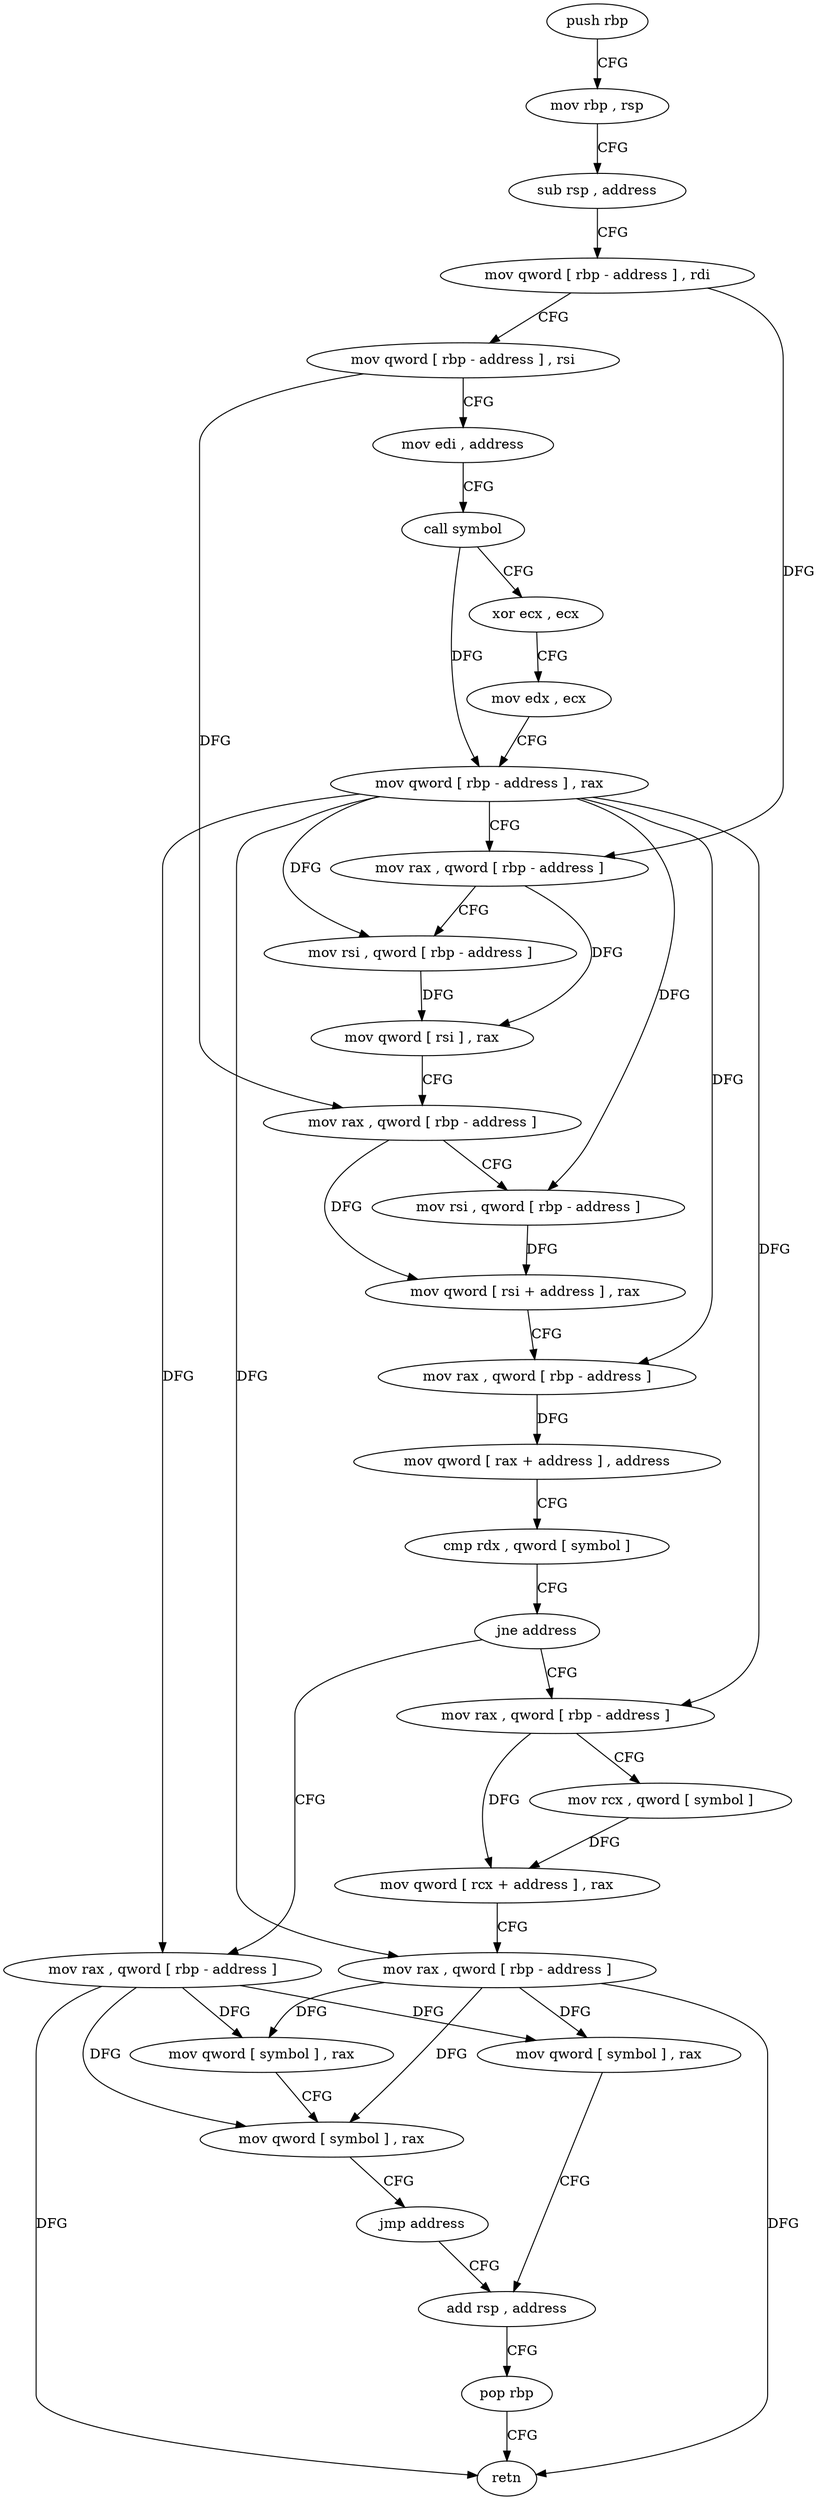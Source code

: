 digraph "func" {
"4211328" [label = "push rbp" ]
"4211329" [label = "mov rbp , rsp" ]
"4211332" [label = "sub rsp , address" ]
"4211336" [label = "mov qword [ rbp - address ] , rdi" ]
"4211340" [label = "mov qword [ rbp - address ] , rsi" ]
"4211344" [label = "mov edi , address" ]
"4211349" [label = "call symbol" ]
"4211354" [label = "xor ecx , ecx" ]
"4211356" [label = "mov edx , ecx" ]
"4211358" [label = "mov qword [ rbp - address ] , rax" ]
"4211362" [label = "mov rax , qword [ rbp - address ]" ]
"4211366" [label = "mov rsi , qword [ rbp - address ]" ]
"4211370" [label = "mov qword [ rsi ] , rax" ]
"4211373" [label = "mov rax , qword [ rbp - address ]" ]
"4211377" [label = "mov rsi , qword [ rbp - address ]" ]
"4211381" [label = "mov qword [ rsi + address ] , rax" ]
"4211385" [label = "mov rax , qword [ rbp - address ]" ]
"4211389" [label = "mov qword [ rax + address ] , address" ]
"4211397" [label = "cmp rdx , qword [ symbol ]" ]
"4211405" [label = "jne address" ]
"4211436" [label = "mov rax , qword [ rbp - address ]" ]
"4211411" [label = "mov rax , qword [ rbp - address ]" ]
"4211440" [label = "mov rcx , qword [ symbol ]" ]
"4211448" [label = "mov qword [ rcx + address ] , rax" ]
"4211452" [label = "mov rax , qword [ rbp - address ]" ]
"4211456" [label = "mov qword [ symbol ] , rax" ]
"4211464" [label = "add rsp , address" ]
"4211415" [label = "mov qword [ symbol ] , rax" ]
"4211423" [label = "mov qword [ symbol ] , rax" ]
"4211431" [label = "jmp address" ]
"4211468" [label = "pop rbp" ]
"4211469" [label = "retn" ]
"4211328" -> "4211329" [ label = "CFG" ]
"4211329" -> "4211332" [ label = "CFG" ]
"4211332" -> "4211336" [ label = "CFG" ]
"4211336" -> "4211340" [ label = "CFG" ]
"4211336" -> "4211362" [ label = "DFG" ]
"4211340" -> "4211344" [ label = "CFG" ]
"4211340" -> "4211373" [ label = "DFG" ]
"4211344" -> "4211349" [ label = "CFG" ]
"4211349" -> "4211354" [ label = "CFG" ]
"4211349" -> "4211358" [ label = "DFG" ]
"4211354" -> "4211356" [ label = "CFG" ]
"4211356" -> "4211358" [ label = "CFG" ]
"4211358" -> "4211362" [ label = "CFG" ]
"4211358" -> "4211366" [ label = "DFG" ]
"4211358" -> "4211377" [ label = "DFG" ]
"4211358" -> "4211385" [ label = "DFG" ]
"4211358" -> "4211436" [ label = "DFG" ]
"4211358" -> "4211452" [ label = "DFG" ]
"4211358" -> "4211411" [ label = "DFG" ]
"4211362" -> "4211366" [ label = "CFG" ]
"4211362" -> "4211370" [ label = "DFG" ]
"4211366" -> "4211370" [ label = "DFG" ]
"4211370" -> "4211373" [ label = "CFG" ]
"4211373" -> "4211377" [ label = "CFG" ]
"4211373" -> "4211381" [ label = "DFG" ]
"4211377" -> "4211381" [ label = "DFG" ]
"4211381" -> "4211385" [ label = "CFG" ]
"4211385" -> "4211389" [ label = "DFG" ]
"4211389" -> "4211397" [ label = "CFG" ]
"4211397" -> "4211405" [ label = "CFG" ]
"4211405" -> "4211436" [ label = "CFG" ]
"4211405" -> "4211411" [ label = "CFG" ]
"4211436" -> "4211440" [ label = "CFG" ]
"4211436" -> "4211448" [ label = "DFG" ]
"4211411" -> "4211415" [ label = "DFG" ]
"4211411" -> "4211456" [ label = "DFG" ]
"4211411" -> "4211423" [ label = "DFG" ]
"4211411" -> "4211469" [ label = "DFG" ]
"4211440" -> "4211448" [ label = "DFG" ]
"4211448" -> "4211452" [ label = "CFG" ]
"4211452" -> "4211456" [ label = "DFG" ]
"4211452" -> "4211415" [ label = "DFG" ]
"4211452" -> "4211423" [ label = "DFG" ]
"4211452" -> "4211469" [ label = "DFG" ]
"4211456" -> "4211464" [ label = "CFG" ]
"4211464" -> "4211468" [ label = "CFG" ]
"4211415" -> "4211423" [ label = "CFG" ]
"4211423" -> "4211431" [ label = "CFG" ]
"4211431" -> "4211464" [ label = "CFG" ]
"4211468" -> "4211469" [ label = "CFG" ]
}
